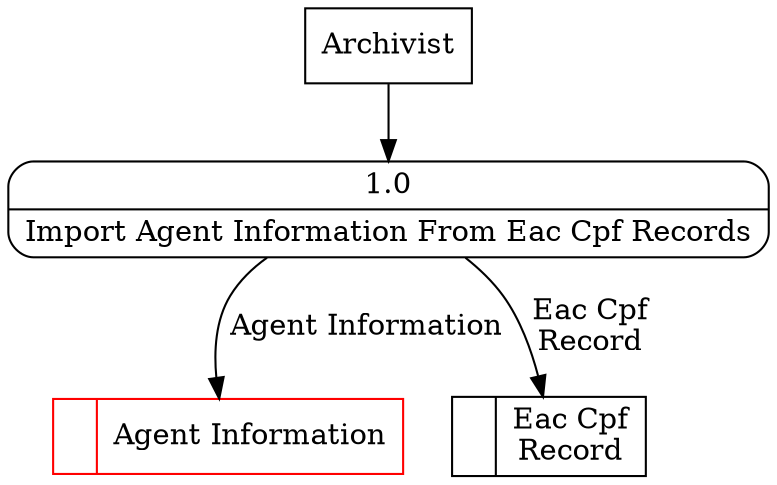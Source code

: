 digraph dfd2{ 
node[shape=record]
200 [label="<f0>  |<f1> Agent Information " color=red];
201 [label="<f0>  |<f1> Eac Cpf\nRecord " ];
202 [label="Archivist" shape=box];
203 [label="{<f0> 1.0|<f1> Import Agent Information From Eac Cpf Records }" shape=Mrecord];
202 -> 203
203 -> 200 [label="Agent Information"]
203 -> 201 [label="Eac Cpf\nRecord"]
}